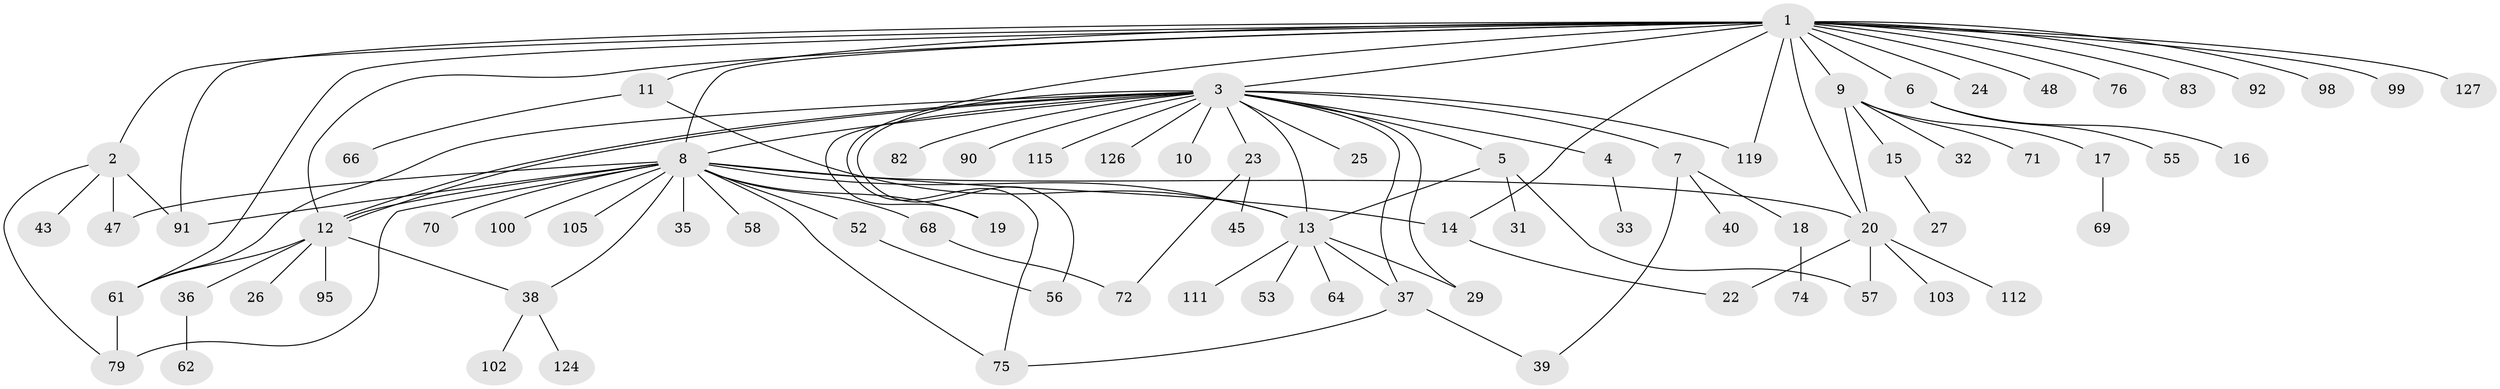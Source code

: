 // original degree distribution, {21: 0.007692307692307693, 5: 0.015384615384615385, 22: 0.007692307692307693, 2: 0.19230769230769232, 3: 0.13846153846153847, 4: 0.046153846153846156, 14: 0.007692307692307693, 6: 0.007692307692307693, 1: 0.5307692307692308, 9: 0.03076923076923077, 7: 0.015384615384615385}
// Generated by graph-tools (version 1.1) at 2025/17/03/04/25 18:17:57]
// undirected, 78 vertices, 106 edges
graph export_dot {
graph [start="1"]
  node [color=gray90,style=filled];
  1;
  2;
  3;
  4;
  5 [super="+41"];
  6;
  7;
  8 [super="+34+30+85+117+21+81+49+46"];
  9;
  10;
  11;
  12;
  13 [super="+42"];
  14 [super="+84"];
  15 [super="+101"];
  16 [super="+129"];
  17 [super="+54"];
  18 [super="+28"];
  19;
  20 [super="+63+59"];
  22;
  23;
  24;
  25;
  26;
  27;
  29;
  31;
  32;
  33;
  35 [super="+97+78"];
  36;
  37 [super="+96+108+44+60"];
  38 [super="+77+50+51+80+67"];
  39 [super="+73"];
  40;
  43;
  45;
  47;
  48 [super="+106+104"];
  52;
  53;
  55;
  56 [super="+65"];
  57;
  58;
  61;
  62;
  64 [super="+130"];
  66;
  68;
  69;
  70;
  71 [super="+118"];
  72;
  74;
  75 [super="+87"];
  76;
  79 [super="+120+88"];
  82;
  83;
  90;
  91 [super="+94+116"];
  92;
  95;
  98;
  99 [super="+109"];
  100;
  102;
  103;
  105;
  111;
  112;
  115;
  119;
  124;
  126;
  127;
  1 -- 2;
  1 -- 3;
  1 -- 6;
  1 -- 9;
  1 -- 11;
  1 -- 12;
  1 -- 14;
  1 -- 24;
  1 -- 48;
  1 -- 61;
  1 -- 76;
  1 -- 83;
  1 -- 91;
  1 -- 92;
  1 -- 98;
  1 -- 99;
  1 -- 119;
  1 -- 127;
  1 -- 8;
  1 -- 75;
  1 -- 20;
  2 -- 43;
  2 -- 47;
  2 -- 91;
  2 -- 79;
  3 -- 4;
  3 -- 5;
  3 -- 7;
  3 -- 8;
  3 -- 10;
  3 -- 12;
  3 -- 12;
  3 -- 13 [weight=2];
  3 -- 19;
  3 -- 23;
  3 -- 25;
  3 -- 29;
  3 -- 37;
  3 -- 56;
  3 -- 61;
  3 -- 82;
  3 -- 90;
  3 -- 115;
  3 -- 119;
  3 -- 126;
  4 -- 33;
  5 -- 31;
  5 -- 57;
  5 -- 13;
  6 -- 16;
  6 -- 55;
  7 -- 18;
  7 -- 40;
  7 -- 39;
  8 -- 12;
  8 -- 19;
  8 -- 47;
  8 -- 70;
  8 -- 91;
  8 -- 35;
  8 -- 68;
  8 -- 100;
  8 -- 38;
  8 -- 105;
  8 -- 75;
  8 -- 52;
  8 -- 58;
  8 -- 13;
  8 -- 79;
  8 -- 20;
  8 -- 14;
  9 -- 15;
  9 -- 17;
  9 -- 20;
  9 -- 32;
  9 -- 71;
  11 -- 13;
  11 -- 66;
  12 -- 26;
  12 -- 36;
  12 -- 38;
  12 -- 61;
  12 -- 95;
  13 -- 29;
  13 -- 37 [weight=2];
  13 -- 64;
  13 -- 111;
  13 -- 53;
  14 -- 22;
  15 -- 27;
  17 -- 69;
  18 -- 74;
  20 -- 22;
  20 -- 57;
  20 -- 103;
  20 -- 112;
  23 -- 45;
  23 -- 72;
  36 -- 62;
  37 -- 39;
  37 -- 75;
  38 -- 102;
  38 -- 124;
  52 -- 56;
  61 -- 79;
  68 -- 72;
}
